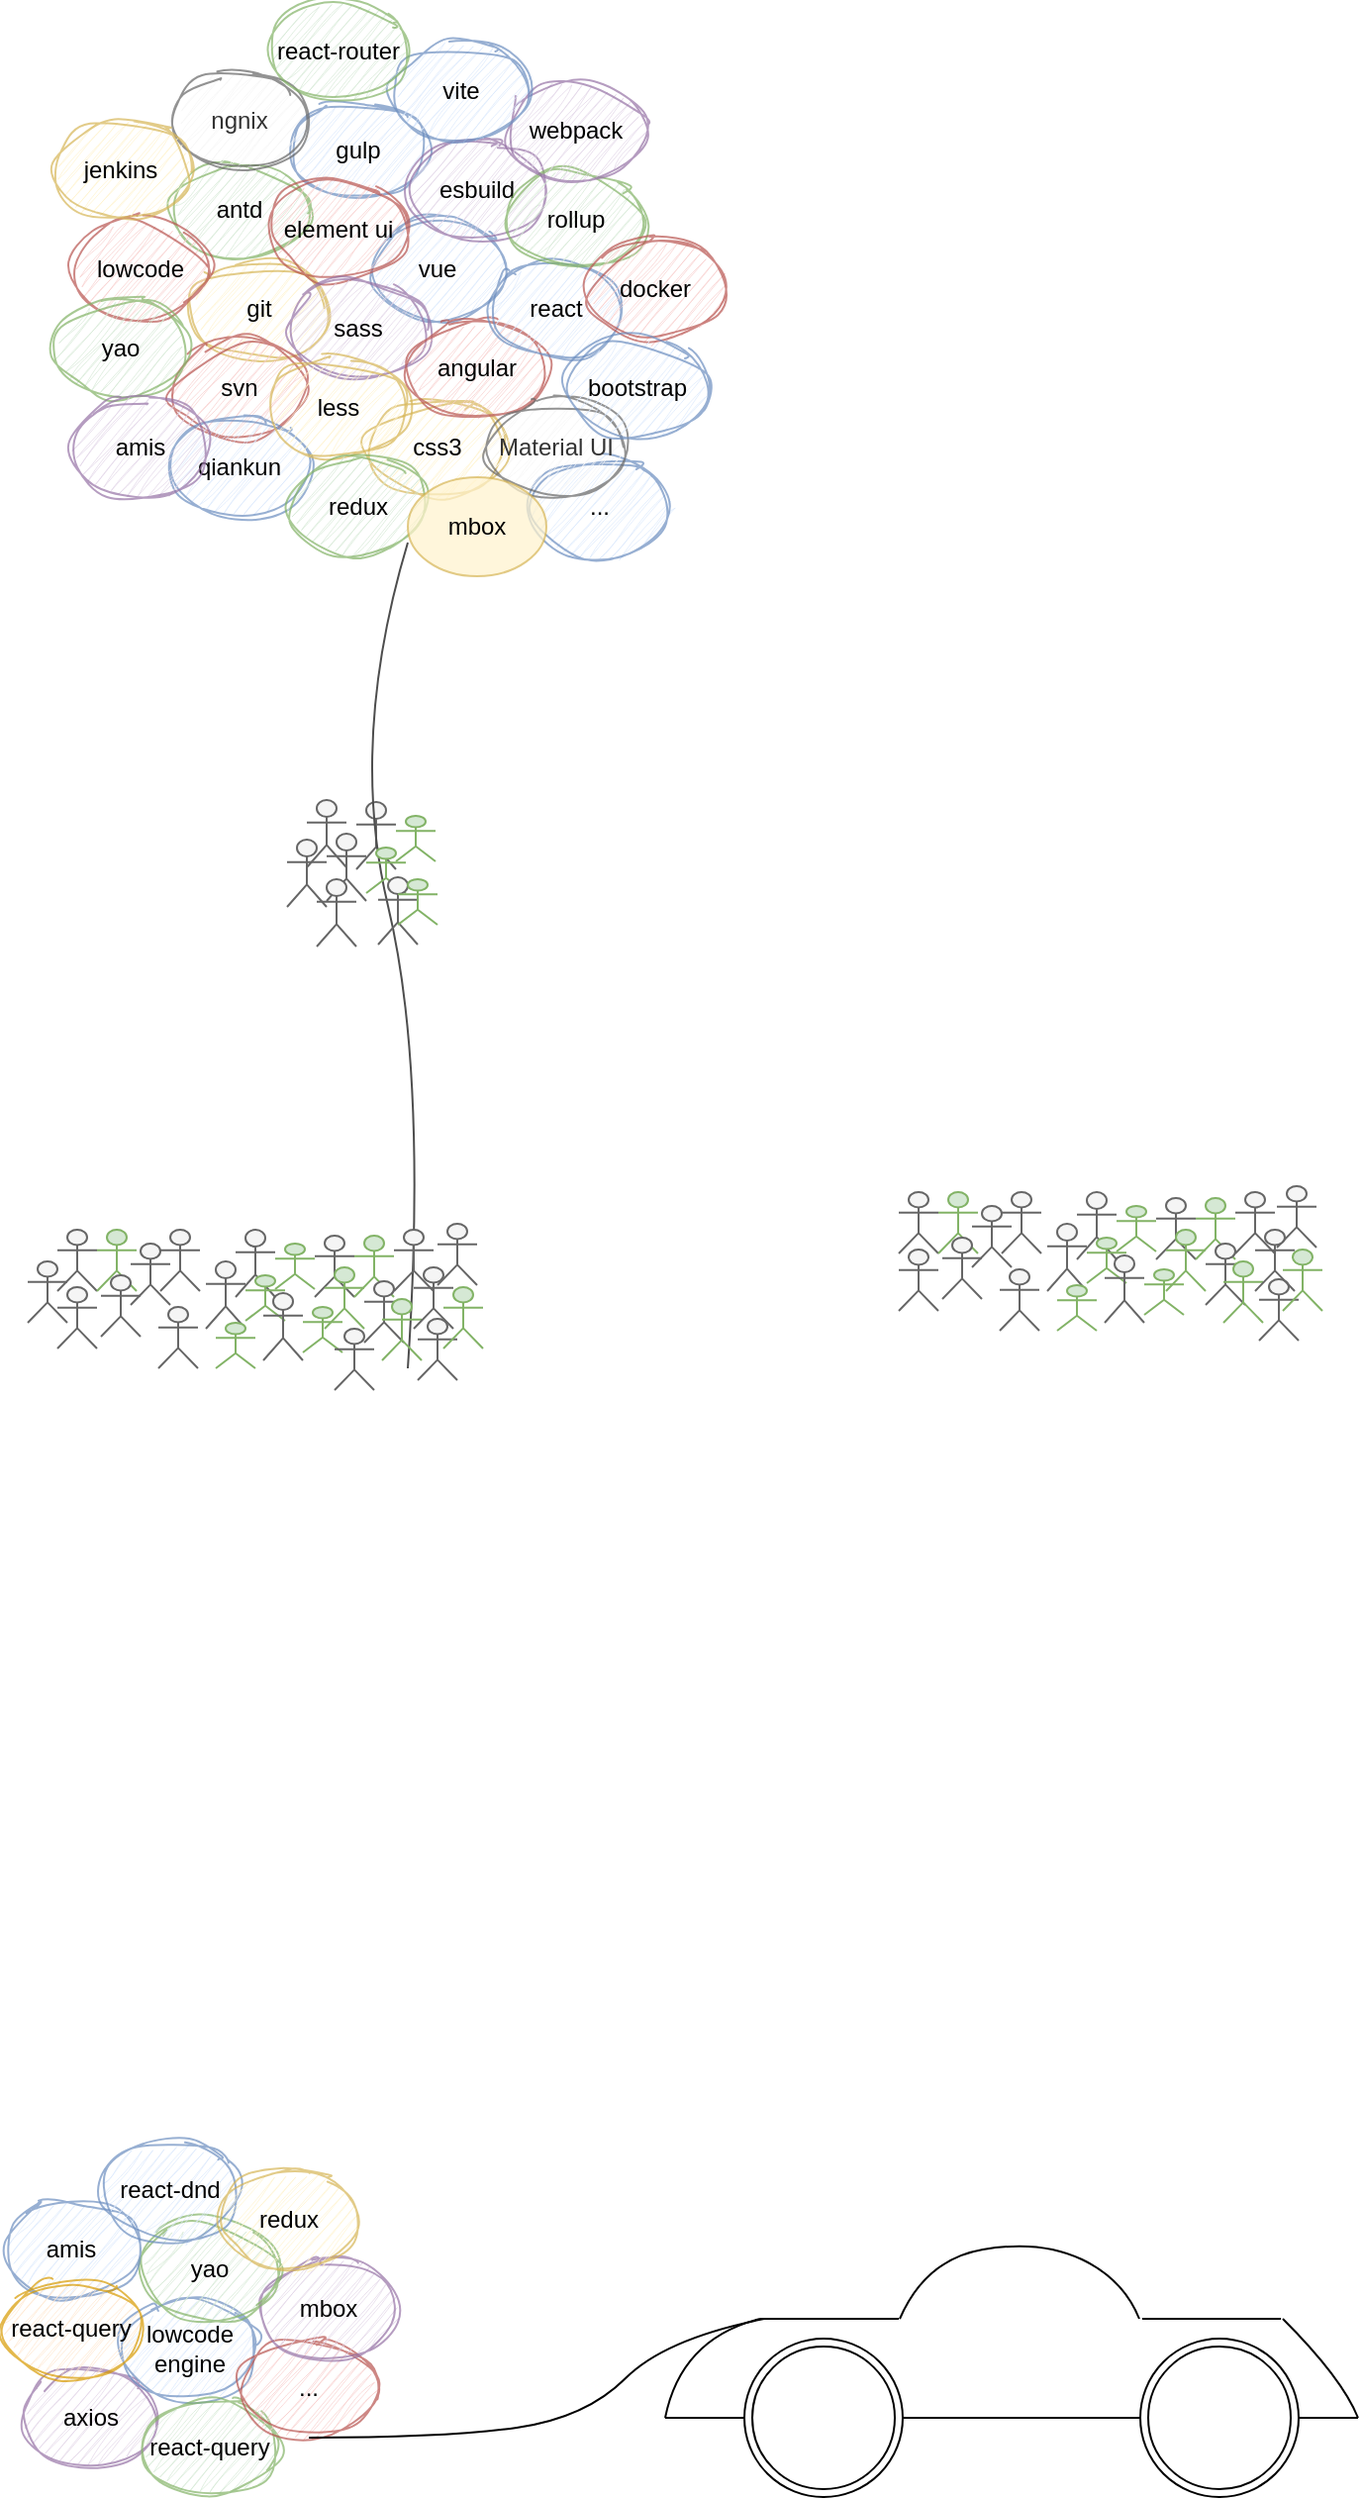 <mxfile version="23.1.1" type="github">
  <diagram name="第 1 页" id="3ZV7wntNbG_WtyQY0T7i">
    <mxGraphModel dx="1687" dy="892" grid="1" gridSize="10" guides="1" tooltips="1" connect="1" arrows="1" fold="1" page="1" pageScale="1" pageWidth="827" pageHeight="1169" math="0" shadow="0">
      <root>
        <mxCell id="0" />
        <mxCell id="1" parent="0" />
        <mxCell id="LpZe3cvflJbKS4FKR0I8-40" value="" style="shape=umlActor;verticalLabelPosition=bottom;verticalAlign=top;html=1;outlineConnect=0;strokeColor=#666666;fillColor=#f5f5f5;fontColor=#333333;" parent="1" vertex="1">
          <mxGeometry x="90" y="927" width="20" height="31" as="geometry" />
        </mxCell>
        <mxCell id="LpZe3cvflJbKS4FKR0I8-41" value="" style="shape=umlActor;verticalLabelPosition=bottom;verticalAlign=top;html=1;outlineConnect=0;strokeColor=#666666;fillColor=#f5f5f5;fontColor=#333333;" parent="1" vertex="1">
          <mxGeometry x="204" y="704" width="20" height="34" as="geometry" />
        </mxCell>
        <mxCell id="LpZe3cvflJbKS4FKR0I8-42" value="" style="shape=umlActor;verticalLabelPosition=bottom;verticalAlign=top;html=1;outlineConnect=0;strokeColor=#82b366;fillColor=#d5e8d4;" parent="1" vertex="1">
          <mxGeometry x="224" y="711" width="20" height="23" as="geometry" />
        </mxCell>
        <mxCell id="LpZe3cvflJbKS4FKR0I8-43" value="" style="shape=umlActor;verticalLabelPosition=bottom;verticalAlign=top;html=1;outlineConnect=0;strokeColor=#666666;fillColor=#f5f5f5;fontColor=#333333;" parent="1" vertex="1">
          <mxGeometry x="53" y="920" width="20" height="31" as="geometry" />
        </mxCell>
        <mxCell id="LpZe3cvflJbKS4FKR0I8-44" value="" style="shape=umlActor;verticalLabelPosition=bottom;verticalAlign=top;html=1;outlineConnect=0;strokeColor=#82b366;fillColor=#d5e8d4;" parent="1" vertex="1">
          <mxGeometry x="73" y="920" width="20" height="31" as="geometry" />
        </mxCell>
        <mxCell id="LpZe3cvflJbKS4FKR0I8-53" value="antd" style="ellipse;whiteSpace=wrap;html=1;fillColor=#d5e8d4;strokeColor=#82b366;opacity=70;sketch=1;curveFitting=1;jiggle=2;" parent="1" vertex="1">
          <mxGeometry x="110" y="380" width="70" height="50" as="geometry" />
        </mxCell>
        <mxCell id="LpZe3cvflJbKS4FKR0I8-54" value="gulp" style="ellipse;whiteSpace=wrap;html=1;fillColor=#dae8fc;strokeColor=#6c8ebf;opacity=70;sketch=1;curveFitting=1;jiggle=2;" parent="1" vertex="1">
          <mxGeometry x="170" y="350" width="70" height="50" as="geometry" />
        </mxCell>
        <mxCell id="LpZe3cvflJbKS4FKR0I8-55" value="git" style="ellipse;whiteSpace=wrap;html=1;fillColor=#fff2cc;strokeColor=#d6b656;opacity=70;sketch=1;curveFitting=1;jiggle=2;" parent="1" vertex="1">
          <mxGeometry x="120" y="430" width="70" height="50" as="geometry" />
        </mxCell>
        <mxCell id="LpZe3cvflJbKS4FKR0I8-56" value="vue" style="ellipse;whiteSpace=wrap;html=1;fillColor=#dae8fc;strokeColor=#6c8ebf;opacity=70;sketch=1;curveFitting=1;jiggle=2;" parent="1" vertex="1">
          <mxGeometry x="210" y="410" width="70" height="50" as="geometry" />
        </mxCell>
        <mxCell id="LpZe3cvflJbKS4FKR0I8-57" value="element ui" style="ellipse;whiteSpace=wrap;html=1;fillColor=#f8cecc;strokeColor=#b85450;opacity=70;sketch=1;curveFitting=1;jiggle=2;" parent="1" vertex="1">
          <mxGeometry x="160" y="390" width="70" height="50" as="geometry" />
        </mxCell>
        <mxCell id="LpZe3cvflJbKS4FKR0I8-58" value="esbuild" style="ellipse;whiteSpace=wrap;html=1;fillColor=#e1d5e7;strokeColor=#9673a6;opacity=70;sketch=1;curveFitting=1;jiggle=2;" parent="1" vertex="1">
          <mxGeometry x="230" y="370" width="70" height="50" as="geometry" />
        </mxCell>
        <mxCell id="LpZe3cvflJbKS4FKR0I8-66" value="svn" style="ellipse;whiteSpace=wrap;html=1;fillColor=#f8cecc;strokeColor=#b85450;opacity=70;sketch=1;curveFitting=1;jiggle=2;" parent="1" vertex="1">
          <mxGeometry x="110" y="470" width="70" height="50" as="geometry" />
        </mxCell>
        <mxCell id="LpZe3cvflJbKS4FKR0I8-67" value="sass" style="ellipse;whiteSpace=wrap;html=1;fillColor=#e1d5e7;strokeColor=#9673a6;opacity=70;sketch=1;curveFitting=1;jiggle=2;" parent="1" vertex="1">
          <mxGeometry x="170" y="440" width="70" height="50" as="geometry" />
        </mxCell>
        <mxCell id="LpZe3cvflJbKS4FKR0I8-68" value="qiankun" style="ellipse;whiteSpace=wrap;html=1;fillColor=#dae8fc;strokeColor=#6c8ebf;opacity=70;sketch=1;curveFitting=1;jiggle=2;" parent="1" vertex="1">
          <mxGeometry x="110" y="510" width="70" height="50" as="geometry" />
        </mxCell>
        <mxCell id="LpZe3cvflJbKS4FKR0I8-69" value="css3" style="ellipse;whiteSpace=wrap;html=1;fillColor=#fff2cc;strokeColor=#d6b656;opacity=70;sketch=1;curveFitting=1;jiggle=2;" parent="1" vertex="1">
          <mxGeometry x="210" y="500" width="70" height="50" as="geometry" />
        </mxCell>
        <mxCell id="LpZe3cvflJbKS4FKR0I8-70" value="less" style="ellipse;whiteSpace=wrap;html=1;fillColor=#fff2cc;strokeColor=#d6b656;opacity=70;sketch=1;curveFitting=1;jiggle=2;" parent="1" vertex="1">
          <mxGeometry x="160" y="480" width="70" height="50" as="geometry" />
        </mxCell>
        <mxCell id="LpZe3cvflJbKS4FKR0I8-71" value="angular" style="ellipse;whiteSpace=wrap;html=1;fillColor=#f8cecc;strokeColor=#b85450;opacity=70;sketch=1;curveFitting=1;jiggle=2;" parent="1" vertex="1">
          <mxGeometry x="230" y="460" width="70" height="50" as="geometry" />
        </mxCell>
        <mxCell id="LpZe3cvflJbKS4FKR0I8-72" value="react" style="ellipse;whiteSpace=wrap;html=1;fillColor=#dae8fc;strokeColor=#6c8ebf;opacity=70;sketch=1;curveFitting=1;jiggle=2;" parent="1" vertex="1">
          <mxGeometry x="270" y="430" width="70" height="50" as="geometry" />
        </mxCell>
        <mxCell id="LpZe3cvflJbKS4FKR0I8-73" value="rollup" style="ellipse;whiteSpace=wrap;html=1;fillColor=#d5e8d4;strokeColor=#82b366;opacity=70;sketch=1;curveFitting=1;jiggle=2;" parent="1" vertex="1">
          <mxGeometry x="280" y="385" width="70" height="50" as="geometry" />
        </mxCell>
        <mxCell id="LpZe3cvflJbKS4FKR0I8-74" value="..." style="ellipse;whiteSpace=wrap;html=1;fillColor=#dae8fc;strokeColor=#6c8ebf;opacity=70;sketch=1;curveFitting=1;jiggle=2;" parent="1" vertex="1">
          <mxGeometry x="292" y="530" width="70" height="50" as="geometry" />
        </mxCell>
        <mxCell id="LpZe3cvflJbKS4FKR0I8-76" value="docker" style="ellipse;whiteSpace=wrap;html=1;fillColor=#f8cecc;strokeColor=#b85450;opacity=70;sketch=1;curveFitting=1;jiggle=2;" parent="1" vertex="1">
          <mxGeometry x="320" y="420" width="70" height="50" as="geometry" />
        </mxCell>
        <mxCell id="LpZe3cvflJbKS4FKR0I8-93" value="redux" style="ellipse;whiteSpace=wrap;html=1;fillColor=#d5e8d4;strokeColor=#82b366;opacity=70;sketch=1;curveFitting=1;jiggle=2;" parent="1" vertex="1">
          <mxGeometry x="170" y="530" width="70" height="50" as="geometry" />
        </mxCell>
        <mxCell id="LpZe3cvflJbKS4FKR0I8-94" value="Material UI" style="ellipse;whiteSpace=wrap;html=1;fillColor=#f5f5f5;fontColor=#333333;strokeColor=#666666;opacity=70;sketch=1;curveFitting=1;jiggle=2;" parent="1" vertex="1">
          <mxGeometry x="270" y="500" width="70" height="50" as="geometry" />
        </mxCell>
        <mxCell id="LpZe3cvflJbKS4FKR0I8-95" value="mbox" style="ellipse;whiteSpace=wrap;html=1;fillColor=#fff2cc;strokeColor=#d6b656;opacity=70;" parent="1" vertex="1">
          <mxGeometry x="230" y="540" width="70" height="50" as="geometry" />
        </mxCell>
        <mxCell id="LpZe3cvflJbKS4FKR0I8-96" value="webpack" style="ellipse;whiteSpace=wrap;html=1;fillColor=#e1d5e7;strokeColor=#9673a6;opacity=70;sketch=1;curveFitting=1;jiggle=2;" parent="1" vertex="1">
          <mxGeometry x="280" y="340" width="70" height="50" as="geometry" />
        </mxCell>
        <mxCell id="LpZe3cvflJbKS4FKR0I8-97" value="bootstrap" style="ellipse;whiteSpace=wrap;html=1;fillColor=#dae8fc;strokeColor=#6c8ebf;opacity=70;sketch=1;curveFitting=1;jiggle=2;" parent="1" vertex="1">
          <mxGeometry x="310" y="470" width="72" height="50" as="geometry" />
        </mxCell>
        <mxCell id="LpZe3cvflJbKS4FKR0I8-98" value="vite" style="ellipse;whiteSpace=wrap;html=1;fillColor=#dae8fc;strokeColor=#6c8ebf;opacity=70;sketch=1;curveFitting=1;jiggle=2;" parent="1" vertex="1">
          <mxGeometry x="222" y="320" width="70" height="50" as="geometry" />
        </mxCell>
        <mxCell id="LpZe3cvflJbKS4FKR0I8-109" value="axios" style="ellipse;whiteSpace=wrap;html=1;fillColor=#e1d5e7;strokeColor=#9673a6;opacity=70;sketch=1;curveFitting=1;jiggle=2;" parent="1" vertex="1">
          <mxGeometry x="35" y="1495" width="70" height="50" as="geometry" />
        </mxCell>
        <mxCell id="LpZe3cvflJbKS4FKR0I8-108" value="lowcode engine" style="ellipse;whiteSpace=wrap;html=1;fillColor=#dae8fc;strokeColor=#6c8ebf;opacity=70;sketch=1;curveFitting=1;jiggle=2;" parent="1" vertex="1">
          <mxGeometry x="85" y="1460" width="70" height="50" as="geometry" />
        </mxCell>
        <mxCell id="LpZe3cvflJbKS4FKR0I8-110" value="react-query" style="ellipse;whiteSpace=wrap;html=1;fillColor=#d5e8d4;strokeColor=#82b366;opacity=70;sketch=1;curveFitting=1;jiggle=2;" parent="1" vertex="1">
          <mxGeometry x="95" y="1510" width="70" height="50" as="geometry" />
        </mxCell>
        <mxCell id="LpZe3cvflJbKS4FKR0I8-111" value="..." style="ellipse;whiteSpace=wrap;html=1;fillColor=#f8cecc;strokeColor=#b85450;opacity=70;sketch=1;curveFitting=1;jiggle=2;" parent="1" vertex="1">
          <mxGeometry x="145" y="1480" width="70" height="50" as="geometry" />
        </mxCell>
        <mxCell id="LpZe3cvflJbKS4FKR0I8-112" value="mbox" style="ellipse;whiteSpace=wrap;html=1;fillColor=#e1d5e7;strokeColor=#9673a6;opacity=70;sketch=1;curveFitting=1;jiggle=2;" parent="1" vertex="1">
          <mxGeometry x="155" y="1440" width="70" height="50" as="geometry" />
        </mxCell>
        <mxCell id="LpZe3cvflJbKS4FKR0I8-114" value="yao" style="ellipse;whiteSpace=wrap;html=1;fillColor=#d5e8d4;strokeColor=#82b366;opacity=70;sketch=1;curveFitting=1;jiggle=2;" parent="1" vertex="1">
          <mxGeometry x="95" y="1420" width="70" height="50" as="geometry" />
        </mxCell>
        <mxCell id="LpZe3cvflJbKS4FKR0I8-113" value="amis" style="ellipse;whiteSpace=wrap;html=1;fillColor=#dae8fc;strokeColor=#6c8ebf;opacity=70;sketch=1;curveFitting=1;jiggle=2;" parent="1" vertex="1">
          <mxGeometry x="25" y="1410" width="70" height="50" as="geometry" />
        </mxCell>
        <mxCell id="LpZe3cvflJbKS4FKR0I8-115" value="react-dnd" style="ellipse;whiteSpace=wrap;html=1;fillColor=#dae8fc;strokeColor=#6c8ebf;opacity=70;sketch=1;curveFitting=1;jiggle=2;" parent="1" vertex="1">
          <mxGeometry x="75" y="1380" width="70" height="50" as="geometry" />
        </mxCell>
        <mxCell id="LpZe3cvflJbKS4FKR0I8-116" value="redux" style="ellipse;whiteSpace=wrap;html=1;fillColor=#fff2cc;strokeColor=#d6b656;opacity=70;sketch=1;curveFitting=1;jiggle=2;" parent="1" vertex="1">
          <mxGeometry x="135" y="1395" width="70" height="50" as="geometry" />
        </mxCell>
        <mxCell id="LpZe3cvflJbKS4FKR0I8-117" value="" style="endArrow=none;html=1;rounded=0;curved=1;strokeColor=#4D4D4D;" parent="1" edge="1">
          <mxGeometry width="50" height="50" relative="1" as="geometry">
            <mxPoint x="230" y="990" as="sourcePoint" />
            <mxPoint x="230" y="573" as="targetPoint" />
            <Array as="points">
              <mxPoint x="240" y="840" />
              <mxPoint x="200" y="673" />
            </Array>
          </mxGeometry>
        </mxCell>
        <mxCell id="LpZe3cvflJbKS4FKR0I8-118" value="lowcode" style="ellipse;whiteSpace=wrap;html=1;fillColor=#f8cecc;strokeColor=#b85450;opacity=70;sketch=1;curveFitting=1;jiggle=2;" parent="1" vertex="1">
          <mxGeometry x="60" y="410" width="70" height="50" as="geometry" />
        </mxCell>
        <mxCell id="LpZe3cvflJbKS4FKR0I8-119" value="ngnix" style="ellipse;whiteSpace=wrap;html=1;fillColor=#f5f5f5;fontColor=#333333;strokeColor=#666666;opacity=70;sketch=1;curveFitting=1;jiggle=2;" parent="1" vertex="1">
          <mxGeometry x="110" y="335" width="70" height="50" as="geometry" />
        </mxCell>
        <mxCell id="LpZe3cvflJbKS4FKR0I8-120" value="react-router" style="ellipse;whiteSpace=wrap;html=1;fillColor=#d5e8d4;strokeColor=#82b366;opacity=70;sketch=1;curveFitting=1;jiggle=2;" parent="1" vertex="1">
          <mxGeometry x="160" y="300" width="70" height="50" as="geometry" />
        </mxCell>
        <mxCell id="LpZe3cvflJbKS4FKR0I8-121" value="jenkins" style="ellipse;whiteSpace=wrap;html=1;fillColor=#fff2cc;strokeColor=#d6b656;opacity=70;sketch=1;curveFitting=1;jiggle=2;" parent="1" vertex="1">
          <mxGeometry x="50" y="360" width="70" height="50" as="geometry" />
        </mxCell>
        <mxCell id="LpZe3cvflJbKS4FKR0I8-122" value="yao" style="ellipse;whiteSpace=wrap;html=1;fillColor=#d5e8d4;strokeColor=#82b366;opacity=70;sketch=1;curveFitting=1;jiggle=2;" parent="1" vertex="1">
          <mxGeometry x="50" y="450" width="70" height="50" as="geometry" />
        </mxCell>
        <mxCell id="LpZe3cvflJbKS4FKR0I8-123" value="amis" style="ellipse;whiteSpace=wrap;html=1;fillColor=#e1d5e7;strokeColor=#9673a6;opacity=70;sketch=1;curveFitting=1;jiggle=2;" parent="1" vertex="1">
          <mxGeometry x="60" y="500" width="70" height="50" as="geometry" />
        </mxCell>
        <mxCell id="LpZe3cvflJbKS4FKR0I8-128" value="" style="shape=umlActor;verticalLabelPosition=bottom;verticalAlign=top;html=1;outlineConnect=0;strokeColor=#666666;fillColor=#f5f5f5;fontColor=#333333;" parent="1" vertex="1">
          <mxGeometry x="223" y="920" width="20" height="31" as="geometry" />
        </mxCell>
        <mxCell id="LpZe3cvflJbKS4FKR0I8-129" value="" style="shape=umlActor;verticalLabelPosition=bottom;verticalAlign=top;html=1;outlineConnect=0;strokeColor=#666666;fillColor=#f5f5f5;fontColor=#333333;" parent="1" vertex="1">
          <mxGeometry x="143" y="920" width="20" height="34" as="geometry" />
        </mxCell>
        <mxCell id="LpZe3cvflJbKS4FKR0I8-130" value="" style="shape=umlActor;verticalLabelPosition=bottom;verticalAlign=top;html=1;outlineConnect=0;strokeColor=#82b366;fillColor=#d5e8d4;" parent="1" vertex="1">
          <mxGeometry x="163" y="927" width="20" height="23" as="geometry" />
        </mxCell>
        <mxCell id="LpZe3cvflJbKS4FKR0I8-131" value="" style="shape=umlActor;verticalLabelPosition=bottom;verticalAlign=top;html=1;outlineConnect=0;strokeColor=#666666;fillColor=#f5f5f5;fontColor=#333333;" parent="1" vertex="1">
          <mxGeometry x="183" y="923" width="20" height="31" as="geometry" />
        </mxCell>
        <mxCell id="LpZe3cvflJbKS4FKR0I8-132" value="" style="shape=umlActor;verticalLabelPosition=bottom;verticalAlign=top;html=1;outlineConnect=0;strokeColor=#82b366;fillColor=#d5e8d4;" parent="1" vertex="1">
          <mxGeometry x="203" y="923" width="20" height="31" as="geometry" />
        </mxCell>
        <mxCell id="LpZe3cvflJbKS4FKR0I8-133" value="react-query" style="ellipse;whiteSpace=wrap;html=1;fillColor=#ffe6cc;strokeColor=#d79b00;opacity=70;sketch=1;curveFitting=1;jiggle=2;" parent="1" vertex="1">
          <mxGeometry x="25" y="1450" width="70" height="50" as="geometry" />
        </mxCell>
        <mxCell id="LpZe3cvflJbKS4FKR0I8-135" value="" style="shape=umlActor;verticalLabelPosition=bottom;verticalAlign=top;html=1;outlineConnect=0;strokeColor=#666666;fillColor=#f5f5f5;fontColor=#333333;" parent="1" vertex="1">
          <mxGeometry x="179" y="703" width="20" height="34" as="geometry" />
        </mxCell>
        <mxCell id="LpZe3cvflJbKS4FKR0I8-136" value="" style="shape=umlActor;verticalLabelPosition=bottom;verticalAlign=top;html=1;outlineConnect=0;strokeColor=#666666;fillColor=#f5f5f5;fontColor=#333333;" parent="1" vertex="1">
          <mxGeometry x="105" y="920" width="20" height="31" as="geometry" />
        </mxCell>
        <mxCell id="LpZe3cvflJbKS4FKR0I8-137" value="" style="shape=umlActor;verticalLabelPosition=bottom;verticalAlign=top;html=1;outlineConnect=0;strokeColor=#666666;fillColor=#f5f5f5;fontColor=#333333;" parent="1" vertex="1">
          <mxGeometry x="75" y="943" width="20" height="31" as="geometry" />
        </mxCell>
        <mxCell id="LpZe3cvflJbKS4FKR0I8-138" value="" style="shape=umlActor;verticalLabelPosition=bottom;verticalAlign=top;html=1;outlineConnect=0;strokeColor=#666666;fillColor=#f5f5f5;fontColor=#333333;" parent="1" vertex="1">
          <mxGeometry x="189" y="720" width="20" height="34" as="geometry" />
        </mxCell>
        <mxCell id="LpZe3cvflJbKS4FKR0I8-139" value="" style="shape=umlActor;verticalLabelPosition=bottom;verticalAlign=top;html=1;outlineConnect=0;strokeColor=#82b366;fillColor=#d5e8d4;" parent="1" vertex="1">
          <mxGeometry x="209" y="727" width="20" height="23" as="geometry" />
        </mxCell>
        <mxCell id="LpZe3cvflJbKS4FKR0I8-140" value="" style="shape=umlActor;verticalLabelPosition=bottom;verticalAlign=top;html=1;outlineConnect=0;strokeColor=#666666;fillColor=#f5f5f5;fontColor=#333333;" parent="1" vertex="1">
          <mxGeometry x="38" y="936" width="20" height="31" as="geometry" />
        </mxCell>
        <mxCell id="LpZe3cvflJbKS4FKR0I8-141" value="" style="shape=umlActor;verticalLabelPosition=bottom;verticalAlign=top;html=1;outlineConnect=0;strokeColor=#666666;fillColor=#f5f5f5;fontColor=#333333;" parent="1" vertex="1">
          <mxGeometry x="208" y="946" width="20" height="31" as="geometry" />
        </mxCell>
        <mxCell id="LpZe3cvflJbKS4FKR0I8-142" value="" style="shape=umlActor;verticalLabelPosition=bottom;verticalAlign=top;html=1;outlineConnect=0;strokeColor=#666666;fillColor=#f5f5f5;fontColor=#333333;" parent="1" vertex="1">
          <mxGeometry x="128" y="936" width="20" height="34" as="geometry" />
        </mxCell>
        <mxCell id="LpZe3cvflJbKS4FKR0I8-143" value="" style="shape=umlActor;verticalLabelPosition=bottom;verticalAlign=top;html=1;outlineConnect=0;strokeColor=#82b366;fillColor=#d5e8d4;" parent="1" vertex="1">
          <mxGeometry x="148" y="943" width="20" height="23" as="geometry" />
        </mxCell>
        <mxCell id="LpZe3cvflJbKS4FKR0I8-144" value="" style="shape=umlActor;verticalLabelPosition=bottom;verticalAlign=top;html=1;outlineConnect=0;strokeColor=#82b366;fillColor=#d5e8d4;" parent="1" vertex="1">
          <mxGeometry x="188" y="939" width="20" height="31" as="geometry" />
        </mxCell>
        <mxCell id="LpZe3cvflJbKS4FKR0I8-145" value="" style="shape=umlActor;verticalLabelPosition=bottom;verticalAlign=top;html=1;outlineConnect=0;strokeColor=#666666;fillColor=#f5f5f5;fontColor=#333333;" parent="1" vertex="1">
          <mxGeometry x="169" y="723" width="20" height="34" as="geometry" />
        </mxCell>
        <mxCell id="LpZe3cvflJbKS4FKR0I8-146" value="" style="shape=umlActor;verticalLabelPosition=bottom;verticalAlign=top;html=1;outlineConnect=0;strokeColor=#666666;fillColor=#f5f5f5;fontColor=#333333;" parent="1" vertex="1">
          <mxGeometry x="104" y="959" width="20" height="31" as="geometry" />
        </mxCell>
        <mxCell id="LpZe3cvflJbKS4FKR0I8-147" value="" style="shape=umlActor;verticalLabelPosition=bottom;verticalAlign=top;html=1;outlineConnect=0;strokeColor=#666666;fillColor=#f5f5f5;fontColor=#333333;" parent="1" vertex="1">
          <mxGeometry x="215" y="742" width="20" height="34" as="geometry" />
        </mxCell>
        <mxCell id="LpZe3cvflJbKS4FKR0I8-148" value="" style="shape=umlActor;verticalLabelPosition=bottom;verticalAlign=top;html=1;outlineConnect=0;strokeColor=#82b366;fillColor=#d5e8d4;" parent="1" vertex="1">
          <mxGeometry x="225" y="743" width="20" height="23" as="geometry" />
        </mxCell>
        <mxCell id="LpZe3cvflJbKS4FKR0I8-149" value="" style="shape=umlActor;verticalLabelPosition=bottom;verticalAlign=top;html=1;outlineConnect=0;strokeColor=#666666;fillColor=#f5f5f5;fontColor=#333333;" parent="1" vertex="1">
          <mxGeometry x="53" y="949" width="20" height="31" as="geometry" />
        </mxCell>
        <mxCell id="LpZe3cvflJbKS4FKR0I8-150" value="" style="shape=umlActor;verticalLabelPosition=bottom;verticalAlign=top;html=1;outlineConnect=0;strokeColor=#666666;fillColor=#f5f5f5;fontColor=#333333;" parent="1" vertex="1">
          <mxGeometry x="235" y="965" width="20" height="31" as="geometry" />
        </mxCell>
        <mxCell id="LpZe3cvflJbKS4FKR0I8-151" value="" style="shape=umlActor;verticalLabelPosition=bottom;verticalAlign=top;html=1;outlineConnect=0;strokeColor=#666666;fillColor=#f5f5f5;fontColor=#333333;" parent="1" vertex="1">
          <mxGeometry x="157" y="952" width="20" height="34" as="geometry" />
        </mxCell>
        <mxCell id="LpZe3cvflJbKS4FKR0I8-152" value="" style="shape=umlActor;verticalLabelPosition=bottom;verticalAlign=top;html=1;outlineConnect=0;strokeColor=#82b366;fillColor=#d5e8d4;" parent="1" vertex="1">
          <mxGeometry x="177" y="959" width="20" height="23" as="geometry" />
        </mxCell>
        <mxCell id="LpZe3cvflJbKS4FKR0I8-153" value="" style="shape=umlActor;verticalLabelPosition=bottom;verticalAlign=top;html=1;outlineConnect=0;strokeColor=#82b366;fillColor=#d5e8d4;" parent="1" vertex="1">
          <mxGeometry x="217" y="955" width="20" height="31" as="geometry" />
        </mxCell>
        <mxCell id="LpZe3cvflJbKS4FKR0I8-154" value="" style="shape=umlActor;verticalLabelPosition=bottom;verticalAlign=top;html=1;outlineConnect=0;strokeColor=#666666;fillColor=#f5f5f5;fontColor=#333333;" parent="1" vertex="1">
          <mxGeometry x="184" y="743" width="20" height="34" as="geometry" />
        </mxCell>
        <mxCell id="LpZe3cvflJbKS4FKR0I8-155" value="" style="shape=umlActor;verticalLabelPosition=bottom;verticalAlign=top;html=1;outlineConnect=0;strokeColor=#666666;fillColor=#f5f5f5;fontColor=#333333;" parent="1" vertex="1">
          <mxGeometry x="193" y="970" width="20" height="31" as="geometry" />
        </mxCell>
        <mxCell id="LpZe3cvflJbKS4FKR0I8-156" value="" style="shape=umlActor;verticalLabelPosition=bottom;verticalAlign=top;html=1;outlineConnect=0;strokeColor=#82b366;fillColor=#d5e8d4;" parent="1" vertex="1">
          <mxGeometry x="133" y="967" width="20" height="23" as="geometry" />
        </mxCell>
        <mxCell id="LpZe3cvflJbKS4FKR0I8-157" value="" style="shape=umlActor;verticalLabelPosition=bottom;verticalAlign=top;html=1;outlineConnect=0;strokeColor=#666666;fillColor=#f5f5f5;fontColor=#333333;" parent="1" vertex="1">
          <mxGeometry x="245" y="917" width="20" height="31" as="geometry" />
        </mxCell>
        <mxCell id="LpZe3cvflJbKS4FKR0I8-158" value="" style="shape=umlActor;verticalLabelPosition=bottom;verticalAlign=top;html=1;outlineConnect=0;strokeColor=#666666;fillColor=#f5f5f5;fontColor=#333333;" parent="1" vertex="1">
          <mxGeometry x="233" y="939" width="20" height="31" as="geometry" />
        </mxCell>
        <mxCell id="LpZe3cvflJbKS4FKR0I8-159" value="" style="shape=umlActor;verticalLabelPosition=bottom;verticalAlign=top;html=1;outlineConnect=0;strokeColor=#82b366;fillColor=#d5e8d4;" parent="1" vertex="1">
          <mxGeometry x="248" y="949" width="20" height="31" as="geometry" />
        </mxCell>
        <mxCell id="EADK1Ct35OodXzCtqfT2-1" value="" style="shape=umlActor;verticalLabelPosition=bottom;verticalAlign=top;html=1;outlineConnect=0;strokeColor=#666666;fillColor=#f5f5f5;fontColor=#333333;" parent="1" vertex="1">
          <mxGeometry x="515" y="908" width="20" height="31" as="geometry" />
        </mxCell>
        <mxCell id="EADK1Ct35OodXzCtqfT2-2" value="" style="shape=umlActor;verticalLabelPosition=bottom;verticalAlign=top;html=1;outlineConnect=0;strokeColor=#666666;fillColor=#f5f5f5;fontColor=#333333;" parent="1" vertex="1">
          <mxGeometry x="478" y="901" width="20" height="31" as="geometry" />
        </mxCell>
        <mxCell id="EADK1Ct35OodXzCtqfT2-3" value="" style="shape=umlActor;verticalLabelPosition=bottom;verticalAlign=top;html=1;outlineConnect=0;strokeColor=#82b366;fillColor=#d5e8d4;" parent="1" vertex="1">
          <mxGeometry x="498" y="901" width="20" height="31" as="geometry" />
        </mxCell>
        <mxCell id="EADK1Ct35OodXzCtqfT2-4" value="" style="shape=umlActor;verticalLabelPosition=bottom;verticalAlign=top;html=1;outlineConnect=0;strokeColor=#666666;fillColor=#f5f5f5;fontColor=#333333;" parent="1" vertex="1">
          <mxGeometry x="648" y="901" width="20" height="31" as="geometry" />
        </mxCell>
        <mxCell id="EADK1Ct35OodXzCtqfT2-5" value="" style="shape=umlActor;verticalLabelPosition=bottom;verticalAlign=top;html=1;outlineConnect=0;strokeColor=#666666;fillColor=#f5f5f5;fontColor=#333333;" parent="1" vertex="1">
          <mxGeometry x="568" y="901" width="20" height="34" as="geometry" />
        </mxCell>
        <mxCell id="EADK1Ct35OodXzCtqfT2-6" value="" style="shape=umlActor;verticalLabelPosition=bottom;verticalAlign=top;html=1;outlineConnect=0;strokeColor=#82b366;fillColor=#d5e8d4;" parent="1" vertex="1">
          <mxGeometry x="588" y="908" width="20" height="23" as="geometry" />
        </mxCell>
        <mxCell id="EADK1Ct35OodXzCtqfT2-7" value="" style="shape=umlActor;verticalLabelPosition=bottom;verticalAlign=top;html=1;outlineConnect=0;strokeColor=#666666;fillColor=#f5f5f5;fontColor=#333333;" parent="1" vertex="1">
          <mxGeometry x="608" y="904" width="20" height="31" as="geometry" />
        </mxCell>
        <mxCell id="EADK1Ct35OodXzCtqfT2-8" value="" style="shape=umlActor;verticalLabelPosition=bottom;verticalAlign=top;html=1;outlineConnect=0;strokeColor=#82b366;fillColor=#d5e8d4;" parent="1" vertex="1">
          <mxGeometry x="628" y="904" width="20" height="31" as="geometry" />
        </mxCell>
        <mxCell id="EADK1Ct35OodXzCtqfT2-9" value="" style="shape=umlActor;verticalLabelPosition=bottom;verticalAlign=top;html=1;outlineConnect=0;strokeColor=#666666;fillColor=#f5f5f5;fontColor=#333333;" parent="1" vertex="1">
          <mxGeometry x="530" y="901" width="20" height="31" as="geometry" />
        </mxCell>
        <mxCell id="EADK1Ct35OodXzCtqfT2-10" value="" style="shape=umlActor;verticalLabelPosition=bottom;verticalAlign=top;html=1;outlineConnect=0;strokeColor=#666666;fillColor=#f5f5f5;fontColor=#333333;" parent="1" vertex="1">
          <mxGeometry x="500" y="924" width="20" height="31" as="geometry" />
        </mxCell>
        <mxCell id="EADK1Ct35OodXzCtqfT2-11" value="" style="shape=umlActor;verticalLabelPosition=bottom;verticalAlign=top;html=1;outlineConnect=0;strokeColor=#666666;fillColor=#f5f5f5;fontColor=#333333;" parent="1" vertex="1">
          <mxGeometry x="633" y="927" width="20" height="31" as="geometry" />
        </mxCell>
        <mxCell id="EADK1Ct35OodXzCtqfT2-12" value="" style="shape=umlActor;verticalLabelPosition=bottom;verticalAlign=top;html=1;outlineConnect=0;strokeColor=#666666;fillColor=#f5f5f5;fontColor=#333333;" parent="1" vertex="1">
          <mxGeometry x="553" y="917" width="20" height="34" as="geometry" />
        </mxCell>
        <mxCell id="EADK1Ct35OodXzCtqfT2-13" value="" style="shape=umlActor;verticalLabelPosition=bottom;verticalAlign=top;html=1;outlineConnect=0;strokeColor=#82b366;fillColor=#d5e8d4;" parent="1" vertex="1">
          <mxGeometry x="573" y="924" width="20" height="23" as="geometry" />
        </mxCell>
        <mxCell id="EADK1Ct35OodXzCtqfT2-14" value="" style="shape=umlActor;verticalLabelPosition=bottom;verticalAlign=top;html=1;outlineConnect=0;strokeColor=#82b366;fillColor=#d5e8d4;" parent="1" vertex="1">
          <mxGeometry x="613" y="920" width="20" height="31" as="geometry" />
        </mxCell>
        <mxCell id="EADK1Ct35OodXzCtqfT2-15" value="" style="shape=umlActor;verticalLabelPosition=bottom;verticalAlign=top;html=1;outlineConnect=0;strokeColor=#666666;fillColor=#f5f5f5;fontColor=#333333;" parent="1" vertex="1">
          <mxGeometry x="529" y="940" width="20" height="31" as="geometry" />
        </mxCell>
        <mxCell id="EADK1Ct35OodXzCtqfT2-16" value="" style="shape=umlActor;verticalLabelPosition=bottom;verticalAlign=top;html=1;outlineConnect=0;strokeColor=#666666;fillColor=#f5f5f5;fontColor=#333333;" parent="1" vertex="1">
          <mxGeometry x="478" y="930" width="20" height="31" as="geometry" />
        </mxCell>
        <mxCell id="EADK1Ct35OodXzCtqfT2-17" value="" style="shape=umlActor;verticalLabelPosition=bottom;verticalAlign=top;html=1;outlineConnect=0;strokeColor=#666666;fillColor=#f5f5f5;fontColor=#333333;" parent="1" vertex="1">
          <mxGeometry x="660" y="945" width="20" height="31" as="geometry" />
        </mxCell>
        <mxCell id="EADK1Ct35OodXzCtqfT2-18" value="" style="shape=umlActor;verticalLabelPosition=bottom;verticalAlign=top;html=1;outlineConnect=0;strokeColor=#666666;fillColor=#f5f5f5;fontColor=#333333;" parent="1" vertex="1">
          <mxGeometry x="582" y="933" width="20" height="34" as="geometry" />
        </mxCell>
        <mxCell id="EADK1Ct35OodXzCtqfT2-19" value="" style="shape=umlActor;verticalLabelPosition=bottom;verticalAlign=top;html=1;outlineConnect=0;strokeColor=#82b366;fillColor=#d5e8d4;" parent="1" vertex="1">
          <mxGeometry x="602" y="940" width="20" height="23" as="geometry" />
        </mxCell>
        <mxCell id="EADK1Ct35OodXzCtqfT2-20" value="" style="shape=umlActor;verticalLabelPosition=bottom;verticalAlign=top;html=1;outlineConnect=0;strokeColor=#82b366;fillColor=#d5e8d4;" parent="1" vertex="1">
          <mxGeometry x="642" y="936" width="20" height="31" as="geometry" />
        </mxCell>
        <mxCell id="EADK1Ct35OodXzCtqfT2-21" value="" style="shape=umlActor;verticalLabelPosition=bottom;verticalAlign=top;html=1;outlineConnect=0;strokeColor=#82b366;fillColor=#d5e8d4;" parent="1" vertex="1">
          <mxGeometry x="558" y="948" width="20" height="23" as="geometry" />
        </mxCell>
        <mxCell id="EADK1Ct35OodXzCtqfT2-22" value="" style="shape=umlActor;verticalLabelPosition=bottom;verticalAlign=top;html=1;outlineConnect=0;strokeColor=#666666;fillColor=#f5f5f5;fontColor=#333333;" parent="1" vertex="1">
          <mxGeometry x="669" y="898" width="20" height="31" as="geometry" />
        </mxCell>
        <mxCell id="EADK1Ct35OodXzCtqfT2-23" value="" style="shape=umlActor;verticalLabelPosition=bottom;verticalAlign=top;html=1;outlineConnect=0;strokeColor=#666666;fillColor=#f5f5f5;fontColor=#333333;" parent="1" vertex="1">
          <mxGeometry x="658" y="920" width="20" height="31" as="geometry" />
        </mxCell>
        <mxCell id="EADK1Ct35OodXzCtqfT2-24" value="" style="shape=umlActor;verticalLabelPosition=bottom;verticalAlign=top;html=1;outlineConnect=0;strokeColor=#82b366;fillColor=#d5e8d4;" parent="1" vertex="1">
          <mxGeometry x="672" y="930" width="20" height="31" as="geometry" />
        </mxCell>
        <mxCell id="Ol_AJmM9ImGTufXPxQGD-8" value="" style="endArrow=none;html=1;rounded=0;curved=1;" parent="1" edge="1">
          <mxGeometry width="50" height="50" relative="1" as="geometry">
            <mxPoint x="710" y="1520" as="sourcePoint" />
            <mxPoint x="672" y="1470" as="targetPoint" />
            <Array as="points">
              <mxPoint x="702" y="1500" />
            </Array>
          </mxGeometry>
        </mxCell>
        <mxCell id="Ol_AJmM9ImGTufXPxQGD-9" value="" style="endArrow=none;html=1;rounded=0;curved=1;" parent="1" edge="1">
          <mxGeometry width="50" height="50" relative="1" as="geometry">
            <mxPoint x="360" y="1520" as="sourcePoint" />
            <mxPoint x="408" y="1470" as="targetPoint" />
            <Array as="points">
              <mxPoint x="368" y="1480" />
            </Array>
          </mxGeometry>
        </mxCell>
        <mxCell id="Ol_AJmM9ImGTufXPxQGD-10" value="" style="endArrow=none;html=1;rounded=0;" parent="1" edge="1">
          <mxGeometry width="50" height="50" relative="1" as="geometry">
            <mxPoint x="408" y="1470" as="sourcePoint" />
            <mxPoint x="478" y="1470" as="targetPoint" />
          </mxGeometry>
        </mxCell>
        <mxCell id="Ol_AJmM9ImGTufXPxQGD-11" value="" style="endArrow=none;html=1;rounded=0;" parent="1" edge="1">
          <mxGeometry width="50" height="50" relative="1" as="geometry">
            <mxPoint x="601" y="1470" as="sourcePoint" />
            <mxPoint x="671" y="1470" as="targetPoint" />
          </mxGeometry>
        </mxCell>
        <mxCell id="Ol_AJmM9ImGTufXPxQGD-12" value="" style="endArrow=none;html=1;rounded=0;curved=1;" parent="1" edge="1">
          <mxGeometry width="50" height="50" relative="1" as="geometry">
            <mxPoint x="478.5" y="1470" as="sourcePoint" />
            <mxPoint x="599.5" y="1470" as="targetPoint" />
            <Array as="points">
              <mxPoint x="491.5" y="1440" />
              <mxPoint x="549.5" y="1430" />
              <mxPoint x="591.5" y="1450" />
            </Array>
          </mxGeometry>
        </mxCell>
        <mxCell id="Ol_AJmM9ImGTufXPxQGD-6" value="" style="endArrow=none;html=1;rounded=0;" parent="1" edge="1">
          <mxGeometry width="50" height="50" relative="1" as="geometry">
            <mxPoint x="360" y="1520" as="sourcePoint" />
            <mxPoint x="710" y="1520" as="targetPoint" />
          </mxGeometry>
        </mxCell>
        <mxCell id="Ol_AJmM9ImGTufXPxQGD-3" value="" style="ellipse;shape=doubleEllipse;whiteSpace=wrap;html=1;aspect=fixed;" parent="1" vertex="1">
          <mxGeometry x="600" y="1480" width="80" height="80" as="geometry" />
        </mxCell>
        <mxCell id="Ol_AJmM9ImGTufXPxQGD-2" value="" style="ellipse;shape=doubleEllipse;whiteSpace=wrap;html=1;aspect=fixed;" parent="1" vertex="1">
          <mxGeometry x="400" y="1480" width="80" height="80" as="geometry" />
        </mxCell>
        <mxCell id="CNSbjpsnfyg-yDGCczbg-1" value="" style="endArrow=none;html=1;rounded=0;curved=1;exitX=0.5;exitY=1;exitDx=0;exitDy=0;" edge="1" parent="1" source="LpZe3cvflJbKS4FKR0I8-111">
          <mxGeometry width="50" height="50" relative="1" as="geometry">
            <mxPoint x="220" y="1480" as="sourcePoint" />
            <mxPoint x="410" y="1470" as="targetPoint" />
            <Array as="points">
              <mxPoint x="250" y="1530" />
              <mxPoint x="320" y="1520" />
              <mxPoint x="360" y="1480" />
            </Array>
          </mxGeometry>
        </mxCell>
      </root>
    </mxGraphModel>
  </diagram>
</mxfile>
